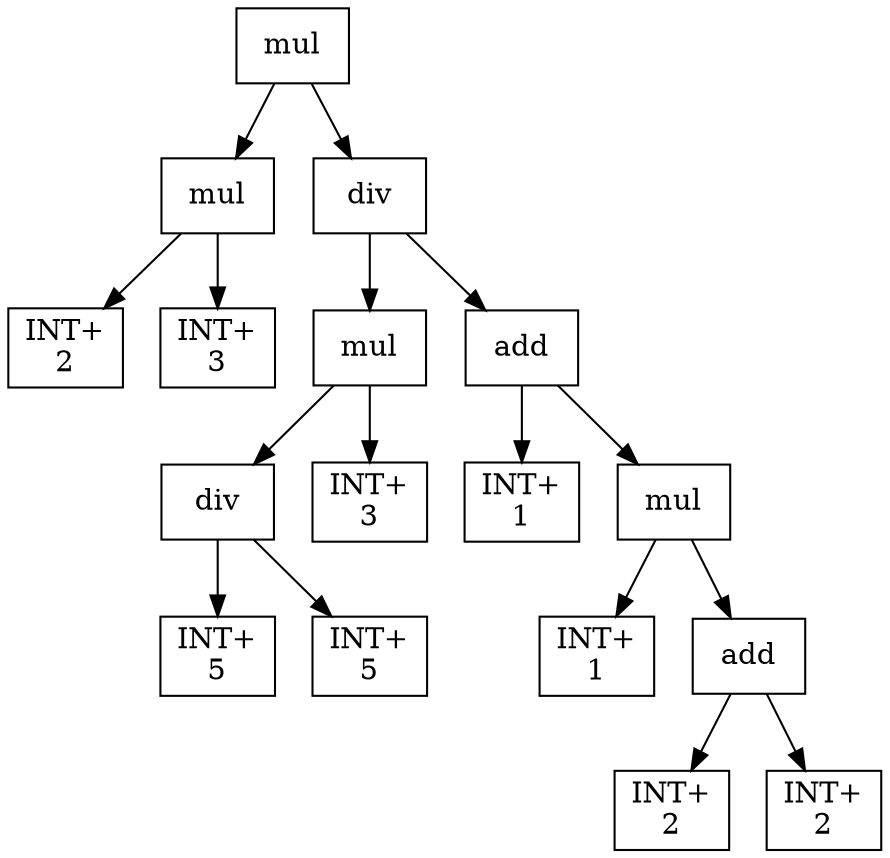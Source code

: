 digraph expr {
  node [shape=box];
  n1 [label="mul"];
  n2 [label="mul"];
  n3 [label="INT+\n2"];
  n4 [label="INT+\n3"];
  n2 -> n3;
  n2 -> n4;
  n5 [label="div"];
  n6 [label="mul"];
  n7 [label="div"];
  n8 [label="INT+\n5"];
  n9 [label="INT+\n5"];
  n7 -> n8;
  n7 -> n9;
  n10 [label="INT+\n3"];
  n6 -> n7;
  n6 -> n10;
  n11 [label="add"];
  n12 [label="INT+\n1"];
  n13 [label="mul"];
  n14 [label="INT+\n1"];
  n15 [label="add"];
  n16 [label="INT+\n2"];
  n17 [label="INT+\n2"];
  n15 -> n16;
  n15 -> n17;
  n13 -> n14;
  n13 -> n15;
  n11 -> n12;
  n11 -> n13;
  n5 -> n6;
  n5 -> n11;
  n1 -> n2;
  n1 -> n5;
}